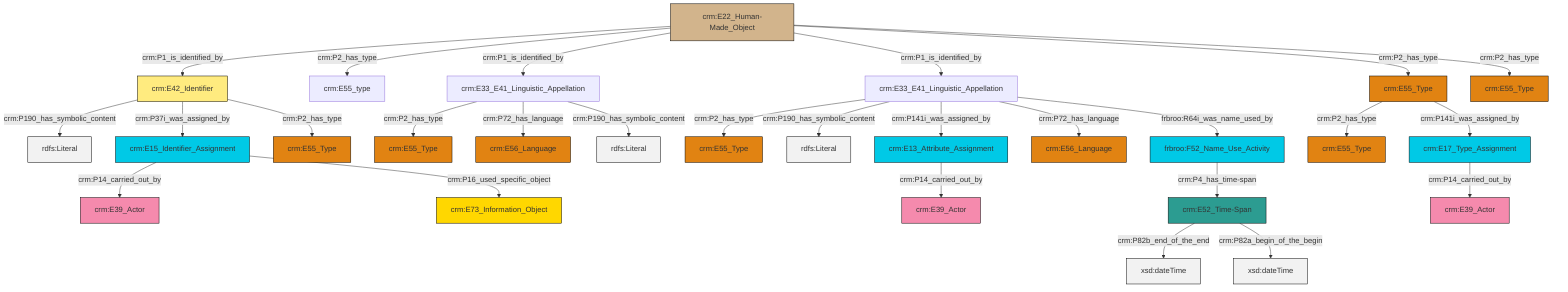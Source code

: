 graph TD
classDef Literal fill:#f2f2f2,stroke:#000000;
classDef CRM_Entity fill:#FFFFFF,stroke:#000000;
classDef Temporal_Entity fill:#00C9E6, stroke:#000000;
classDef Type fill:#E18312, stroke:#000000;
classDef Time-Span fill:#2C9C91, stroke:#000000;
classDef Appellation fill:#FFEB7F, stroke:#000000;
classDef Place fill:#008836, stroke:#000000;
classDef Persistent_Item fill:#B266B2, stroke:#000000;
classDef Conceptual_Object fill:#FFD700, stroke:#000000;
classDef Physical_Thing fill:#D2B48C, stroke:#000000;
classDef Actor fill:#f58aad, stroke:#000000;
classDef PC_Classes fill:#4ce600, stroke:#000000;
classDef Multi fill:#cccccc,stroke:#000000;

0["crm:E52_Time-Span"]:::Time-Span -->|crm:P82b_end_of_the_end| 1[xsd:dateTime]:::Literal
2["crm:E33_E41_Linguistic_Appellation"]:::Default -->|crm:P2_has_type| 3["crm:E55_Type"]:::Type
7["crm:E15_Identifier_Assignment"]:::Temporal_Entity -->|crm:P14_carried_out_by| 8["crm:E39_Actor"]:::Actor
2["crm:E33_E41_Linguistic_Appellation"]:::Default -->|crm:P72_has_language| 9["crm:E56_Language"]:::Type
16["crm:E22_Human-Made_Object"]:::Physical_Thing -->|crm:P1_is_identified_by| 17["crm:E42_Identifier"]:::Appellation
18["crm:E55_Type"]:::Type -->|crm:P2_has_type| 19["crm:E55_Type"]:::Type
17["crm:E42_Identifier"]:::Appellation -->|crm:P190_has_symbolic_content| 20[rdfs:Literal]:::Literal
11["crm:E33_E41_Linguistic_Appellation"]:::Default -->|crm:P2_has_type| 22["crm:E55_Type"]:::Type
7["crm:E15_Identifier_Assignment"]:::Temporal_Entity -->|crm:P16_used_specific_object| 27["crm:E73_Information_Object"]:::Conceptual_Object
5["crm:E17_Type_Assignment"]:::Temporal_Entity -->|crm:P14_carried_out_by| 33["crm:E39_Actor"]:::Actor
17["crm:E42_Identifier"]:::Appellation -->|crm:P37i_was_assigned_by| 7["crm:E15_Identifier_Assignment"]:::Temporal_Entity
11["crm:E33_E41_Linguistic_Appellation"]:::Default -->|crm:P190_has_symbolic_content| 36[rdfs:Literal]:::Literal
11["crm:E33_E41_Linguistic_Appellation"]:::Default -->|crm:P141i_was_assigned_by| 24["crm:E13_Attribute_Assignment"]:::Temporal_Entity
16["crm:E22_Human-Made_Object"]:::Physical_Thing -->|crm:P2_has_type| 34["crm:E55_type"]:::Default
16["crm:E22_Human-Made_Object"]:::Physical_Thing -->|crm:P1_is_identified_by| 2["crm:E33_E41_Linguistic_Appellation"]:::Default
11["crm:E33_E41_Linguistic_Appellation"]:::Default -->|crm:P72_has_language| 37["crm:E56_Language"]:::Type
16["crm:E22_Human-Made_Object"]:::Physical_Thing -->|crm:P1_is_identified_by| 11["crm:E33_E41_Linguistic_Appellation"]:::Default
16["crm:E22_Human-Made_Object"]:::Physical_Thing -->|crm:P2_has_type| 18["crm:E55_Type"]:::Type
18["crm:E55_Type"]:::Type -->|crm:P141i_was_assigned_by| 5["crm:E17_Type_Assignment"]:::Temporal_Entity
24["crm:E13_Attribute_Assignment"]:::Temporal_Entity -->|crm:P14_carried_out_by| 43["crm:E39_Actor"]:::Actor
44["frbroo:F52_Name_Use_Activity"]:::Temporal_Entity -->|crm:P4_has_time-span| 0["crm:E52_Time-Span"]:::Time-Span
11["crm:E33_E41_Linguistic_Appellation"]:::Default -->|frbroo:R64i_was_name_used_by| 44["frbroo:F52_Name_Use_Activity"]:::Temporal_Entity
0["crm:E52_Time-Span"]:::Time-Span -->|crm:P82a_begin_of_the_begin| 45[xsd:dateTime]:::Literal
16["crm:E22_Human-Made_Object"]:::Physical_Thing -->|crm:P2_has_type| 13["crm:E55_Type"]:::Type
17["crm:E42_Identifier"]:::Appellation -->|crm:P2_has_type| 29["crm:E55_Type"]:::Type
2["crm:E33_E41_Linguistic_Appellation"]:::Default -->|crm:P190_has_symbolic_content| 50[rdfs:Literal]:::Literal